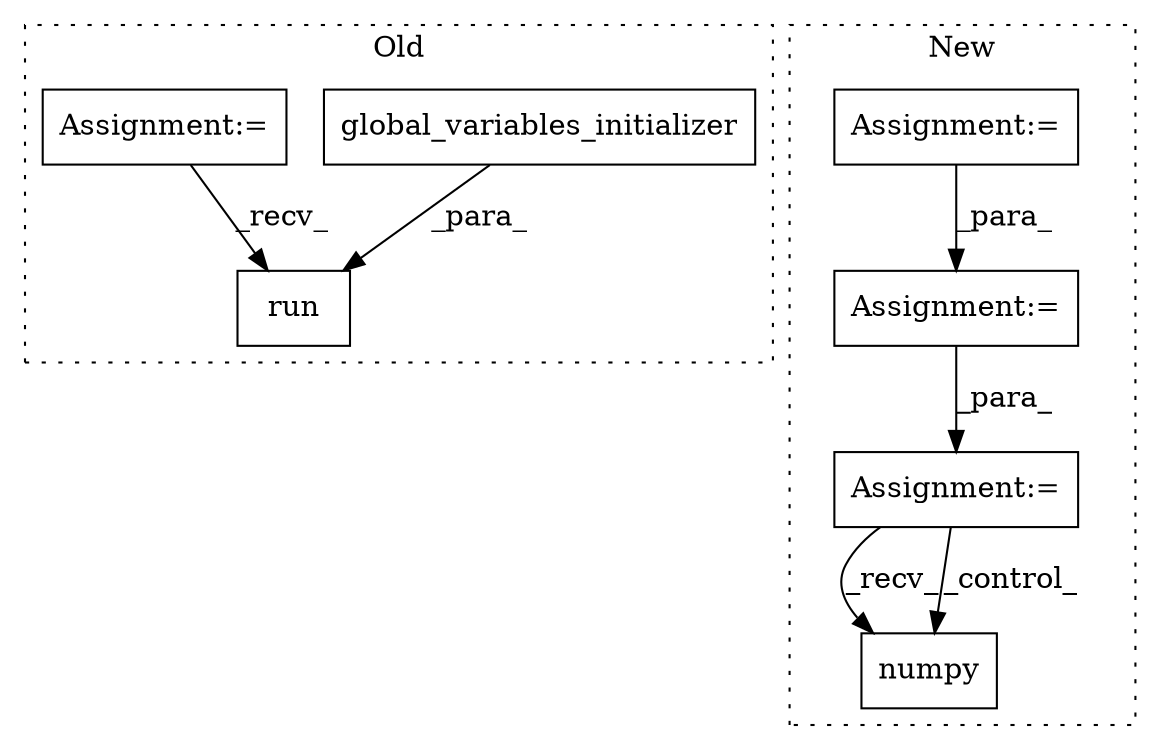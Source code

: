 digraph G {
subgraph cluster0 {
1 [label="global_variables_initializer" a="32" s="2319" l="30" shape="box"];
3 [label="run" a="32" s="2294,2349" l="4,1" shape="box"];
4 [label="Assignment:=" a="7" s="1562" l="4" shape="box"];
label = "Old";
style="dotted";
}
subgraph cluster1 {
2 [label="numpy" a="32" s="2322" l="7" shape="box"];
5 [label="Assignment:=" a="7" s="2004" l="1" shape="box"];
6 [label="Assignment:=" a="7" s="2223" l="1" shape="box"];
7 [label="Assignment:=" a="7" s="2168" l="33" shape="box"];
label = "New";
style="dotted";
}
1 -> 3 [label="_para_"];
4 -> 3 [label="_recv_"];
5 -> 6 [label="_para_"];
6 -> 2 [label="_recv_"];
6 -> 2 [label="_control_"];
7 -> 5 [label="_para_"];
}